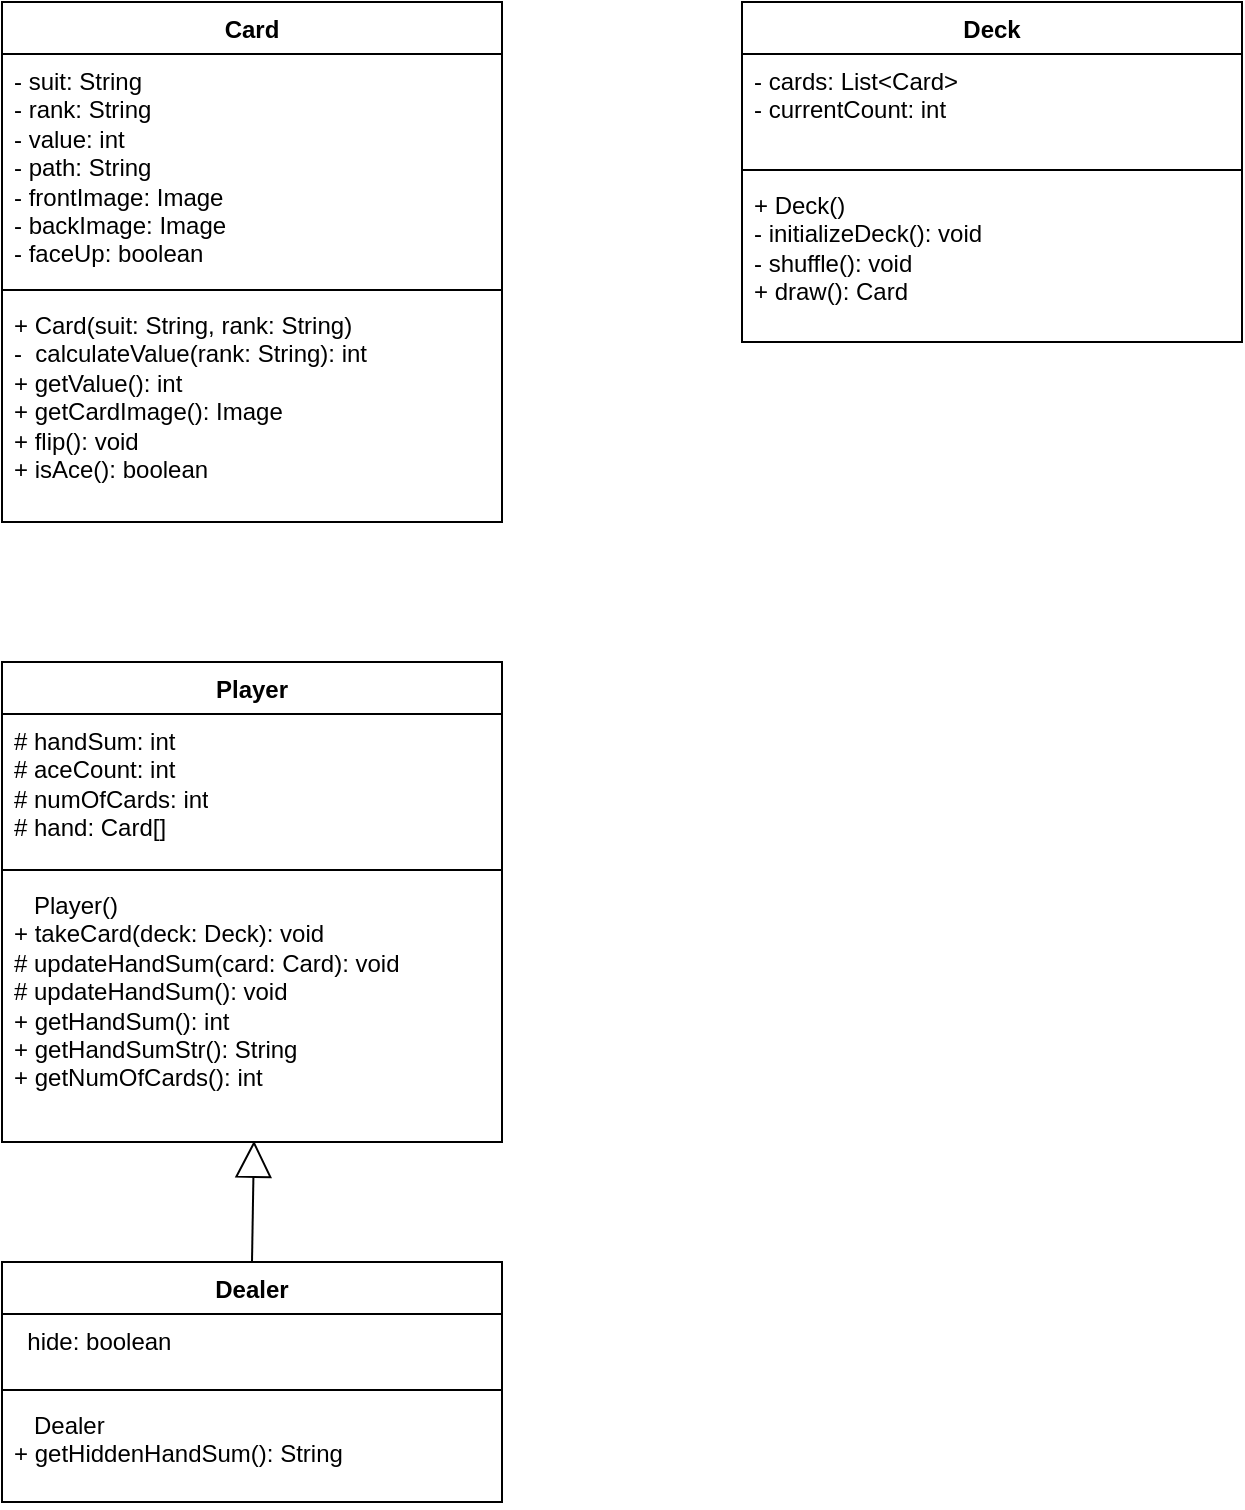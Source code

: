 <mxfile version="21.3.2" type="github">
  <diagram id="C5RBs43oDa-KdzZeNtuy" name="Page-1">
    <mxGraphModel dx="1034" dy="470" grid="0" gridSize="10" guides="1" tooltips="1" connect="1" arrows="1" fold="1" page="1" pageScale="1" pageWidth="827" pageHeight="1169" math="0" shadow="0">
      <root>
        <mxCell id="WIyWlLk6GJQsqaUBKTNV-0" />
        <mxCell id="WIyWlLk6GJQsqaUBKTNV-1" parent="WIyWlLk6GJQsqaUBKTNV-0" />
        <mxCell id="pOo4DCoxOqDHQJTuq7mG-2" value="Card" style="swimlane;fontStyle=1;align=center;verticalAlign=top;childLayout=stackLayout;horizontal=1;startSize=26;horizontalStack=0;resizeParent=1;resizeParentMax=0;resizeLast=0;collapsible=1;marginBottom=0;whiteSpace=wrap;html=1;" vertex="1" parent="WIyWlLk6GJQsqaUBKTNV-1">
          <mxGeometry x="130" y="100" width="250" height="260" as="geometry" />
        </mxCell>
        <mxCell id="pOo4DCoxOqDHQJTuq7mG-3" value="- suit: String&lt;br&gt;- rank: String&lt;br&gt;- value: int&lt;br&gt;- path: String&lt;br&gt;- frontImage: Image&lt;br&gt;- backImage: Image&lt;br&gt;- faceUp: boolean" style="text;strokeColor=none;fillColor=none;align=left;verticalAlign=top;spacingLeft=4;spacingRight=4;overflow=hidden;rotatable=0;points=[[0,0.5],[1,0.5]];portConstraint=eastwest;whiteSpace=wrap;html=1;" vertex="1" parent="pOo4DCoxOqDHQJTuq7mG-2">
          <mxGeometry y="26" width="250" height="114" as="geometry" />
        </mxCell>
        <mxCell id="pOo4DCoxOqDHQJTuq7mG-4" value="" style="line;strokeWidth=1;fillColor=none;align=left;verticalAlign=middle;spacingTop=-1;spacingLeft=3;spacingRight=3;rotatable=0;labelPosition=right;points=[];portConstraint=eastwest;strokeColor=inherit;" vertex="1" parent="pOo4DCoxOqDHQJTuq7mG-2">
          <mxGeometry y="140" width="250" height="8" as="geometry" />
        </mxCell>
        <mxCell id="pOo4DCoxOqDHQJTuq7mG-5" value="+ Card(suit: String, rank: String)&lt;br&gt;-&amp;nbsp; calculateValue(rank: String): int&lt;br&gt;+ getValue(): int&lt;br&gt;+ getCardImage(): Image&lt;br&gt;+ flip(): void&lt;br&gt;+ isAce(): boolean&lt;br&gt;" style="text;strokeColor=none;fillColor=none;align=left;verticalAlign=top;spacingLeft=4;spacingRight=4;overflow=hidden;rotatable=0;points=[[0,0.5],[1,0.5]];portConstraint=eastwest;whiteSpace=wrap;html=1;" vertex="1" parent="pOo4DCoxOqDHQJTuq7mG-2">
          <mxGeometry y="148" width="250" height="112" as="geometry" />
        </mxCell>
        <mxCell id="pOo4DCoxOqDHQJTuq7mG-6" value="Deck" style="swimlane;fontStyle=1;align=center;verticalAlign=top;childLayout=stackLayout;horizontal=1;startSize=26;horizontalStack=0;resizeParent=1;resizeParentMax=0;resizeLast=0;collapsible=1;marginBottom=0;whiteSpace=wrap;html=1;" vertex="1" parent="WIyWlLk6GJQsqaUBKTNV-1">
          <mxGeometry x="500" y="100" width="250" height="170" as="geometry" />
        </mxCell>
        <mxCell id="pOo4DCoxOqDHQJTuq7mG-7" value="&lt;div&gt;&lt;span style=&quot;background-color: initial;&quot;&gt;- cards: List&amp;lt;Card&amp;gt;&lt;/span&gt;&lt;br&gt;&lt;/div&gt;&lt;div&gt;- currentCount: int&lt;/div&gt;" style="text;strokeColor=none;fillColor=none;align=left;verticalAlign=top;spacingLeft=4;spacingRight=4;overflow=hidden;rotatable=0;points=[[0,0.5],[1,0.5]];portConstraint=eastwest;whiteSpace=wrap;html=1;" vertex="1" parent="pOo4DCoxOqDHQJTuq7mG-6">
          <mxGeometry y="26" width="250" height="54" as="geometry" />
        </mxCell>
        <mxCell id="pOo4DCoxOqDHQJTuq7mG-8" value="" style="line;strokeWidth=1;fillColor=none;align=left;verticalAlign=middle;spacingTop=-1;spacingLeft=3;spacingRight=3;rotatable=0;labelPosition=right;points=[];portConstraint=eastwest;strokeColor=inherit;" vertex="1" parent="pOo4DCoxOqDHQJTuq7mG-6">
          <mxGeometry y="80" width="250" height="8" as="geometry" />
        </mxCell>
        <mxCell id="pOo4DCoxOqDHQJTuq7mG-9" value="&lt;div&gt;&lt;span style=&quot;background-color: initial;&quot;&gt;+ Deck()&lt;/span&gt;&lt;br&gt;&lt;/div&gt;&lt;div&gt;- initializeDeck(): void&lt;/div&gt;&lt;div&gt;- shuffle(): void&lt;/div&gt;&lt;div&gt;+ draw(): Card&lt;/div&gt;&lt;div&gt;&lt;br&gt;&lt;/div&gt;" style="text;strokeColor=none;fillColor=none;align=left;verticalAlign=top;spacingLeft=4;spacingRight=4;overflow=hidden;rotatable=0;points=[[0,0.5],[1,0.5]];portConstraint=eastwest;whiteSpace=wrap;html=1;" vertex="1" parent="pOo4DCoxOqDHQJTuq7mG-6">
          <mxGeometry y="88" width="250" height="82" as="geometry" />
        </mxCell>
        <mxCell id="pOo4DCoxOqDHQJTuq7mG-10" value="Player" style="swimlane;fontStyle=1;align=center;verticalAlign=top;childLayout=stackLayout;horizontal=1;startSize=26;horizontalStack=0;resizeParent=1;resizeParentMax=0;resizeLast=0;collapsible=1;marginBottom=0;whiteSpace=wrap;html=1;" vertex="1" parent="WIyWlLk6GJQsqaUBKTNV-1">
          <mxGeometry x="130" y="430" width="250" height="240" as="geometry" />
        </mxCell>
        <mxCell id="pOo4DCoxOqDHQJTuq7mG-11" value="&lt;div&gt;&lt;span style=&quot;background-color: initial;&quot;&gt;# handSum: int&lt;/span&gt;&lt;br&gt;&lt;/div&gt;&lt;div&gt;# aceCount: int&lt;/div&gt;&lt;div&gt;# numOfCards: int&lt;/div&gt;&lt;div&gt;# hand: Card[]&lt;/div&gt;&lt;div&gt;&lt;br&gt;&lt;/div&gt;" style="text;strokeColor=none;fillColor=none;align=left;verticalAlign=top;spacingLeft=4;spacingRight=4;overflow=hidden;rotatable=0;points=[[0,0.5],[1,0.5]];portConstraint=eastwest;whiteSpace=wrap;html=1;" vertex="1" parent="pOo4DCoxOqDHQJTuq7mG-10">
          <mxGeometry y="26" width="250" height="74" as="geometry" />
        </mxCell>
        <mxCell id="pOo4DCoxOqDHQJTuq7mG-12" value="" style="line;strokeWidth=1;fillColor=none;align=left;verticalAlign=middle;spacingTop=-1;spacingLeft=3;spacingRight=3;rotatable=0;labelPosition=right;points=[];portConstraint=eastwest;strokeColor=inherit;" vertex="1" parent="pOo4DCoxOqDHQJTuq7mG-10">
          <mxGeometry y="100" width="250" height="8" as="geometry" />
        </mxCell>
        <mxCell id="pOo4DCoxOqDHQJTuq7mG-13" value="&lt;div&gt;&lt;span style=&quot;background-color: initial;&quot;&gt;&amp;nbsp; &amp;nbsp;Player()&lt;/span&gt;&lt;br&gt;&lt;/div&gt;&lt;div&gt;+ takeCard(deck: Deck): void&lt;/div&gt;&lt;div&gt;# updateHandSum(card: Card): void&lt;/div&gt;&lt;div&gt;# updateHandSum(): void&lt;/div&gt;&lt;div&gt;+ getHandSum(): int&lt;/div&gt;&lt;div&gt;+ getHandSumStr(): String&lt;/div&gt;&lt;div&gt;+ getNumOfCards(): int&lt;/div&gt;&lt;div&gt;&lt;br&gt;&lt;/div&gt;" style="text;strokeColor=none;fillColor=none;align=left;verticalAlign=top;spacingLeft=4;spacingRight=4;overflow=hidden;rotatable=0;points=[[0,0.5],[1,0.5]];portConstraint=eastwest;whiteSpace=wrap;html=1;" vertex="1" parent="pOo4DCoxOqDHQJTuq7mG-10">
          <mxGeometry y="108" width="250" height="132" as="geometry" />
        </mxCell>
        <mxCell id="pOo4DCoxOqDHQJTuq7mG-14" value="Dealer" style="swimlane;fontStyle=1;align=center;verticalAlign=top;childLayout=stackLayout;horizontal=1;startSize=26;horizontalStack=0;resizeParent=1;resizeParentMax=0;resizeLast=0;collapsible=1;marginBottom=0;whiteSpace=wrap;html=1;" vertex="1" parent="WIyWlLk6GJQsqaUBKTNV-1">
          <mxGeometry x="130" y="730" width="250" height="120" as="geometry" />
        </mxCell>
        <mxCell id="pOo4DCoxOqDHQJTuq7mG-15" value="&lt;div&gt;&amp;nbsp; hide: boolean&lt;/div&gt;&lt;div&gt;&lt;br&gt;&lt;/div&gt;" style="text;strokeColor=none;fillColor=none;align=left;verticalAlign=top;spacingLeft=4;spacingRight=4;overflow=hidden;rotatable=0;points=[[0,0.5],[1,0.5]];portConstraint=eastwest;whiteSpace=wrap;html=1;" vertex="1" parent="pOo4DCoxOqDHQJTuq7mG-14">
          <mxGeometry y="26" width="250" height="34" as="geometry" />
        </mxCell>
        <mxCell id="pOo4DCoxOqDHQJTuq7mG-16" value="" style="line;strokeWidth=1;fillColor=none;align=left;verticalAlign=middle;spacingTop=-1;spacingLeft=3;spacingRight=3;rotatable=0;labelPosition=right;points=[];portConstraint=eastwest;strokeColor=inherit;" vertex="1" parent="pOo4DCoxOqDHQJTuq7mG-14">
          <mxGeometry y="60" width="250" height="8" as="geometry" />
        </mxCell>
        <mxCell id="pOo4DCoxOqDHQJTuq7mG-17" value="&lt;div&gt;&amp;nbsp; &amp;nbsp;Dealer&lt;/div&gt;&lt;div&gt;+ getHiddenHandSum(): String&lt;/div&gt;" style="text;strokeColor=none;fillColor=none;align=left;verticalAlign=top;spacingLeft=4;spacingRight=4;overflow=hidden;rotatable=0;points=[[0,0.5],[1,0.5]];portConstraint=eastwest;whiteSpace=wrap;html=1;" vertex="1" parent="pOo4DCoxOqDHQJTuq7mG-14">
          <mxGeometry y="68" width="250" height="52" as="geometry" />
        </mxCell>
        <mxCell id="pOo4DCoxOqDHQJTuq7mG-19" value="" style="endArrow=block;endSize=16;endFill=0;html=1;rounded=0;entryX=0.504;entryY=0.995;entryDx=0;entryDy=0;entryPerimeter=0;exitX=0.5;exitY=0;exitDx=0;exitDy=0;exitPerimeter=0;" edge="1" parent="WIyWlLk6GJQsqaUBKTNV-1" source="pOo4DCoxOqDHQJTuq7mG-14" target="pOo4DCoxOqDHQJTuq7mG-13">
          <mxGeometry width="160" relative="1" as="geometry">
            <mxPoint x="264" y="740" as="sourcePoint" />
            <mxPoint x="550" y="670" as="targetPoint" />
            <Array as="points" />
          </mxGeometry>
        </mxCell>
      </root>
    </mxGraphModel>
  </diagram>
</mxfile>
